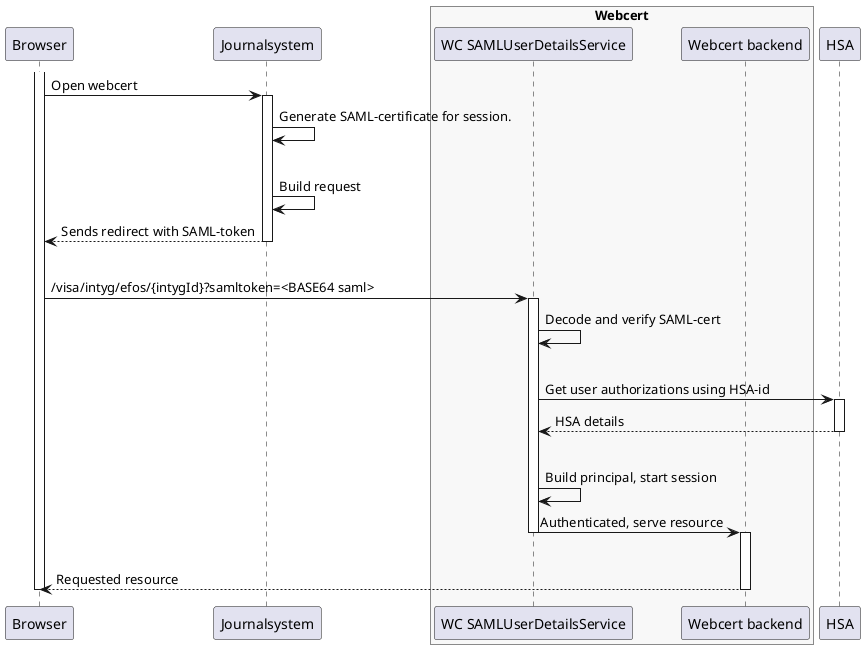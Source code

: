 @startuml
participant Browser
participant Journalsystem
box "Webcert" #F8F8F8
	participant "WC SAMLUserDetailsService"
	participant "Webcert backend"
end box
participant HSA
activate Browser
Browser -> Journalsystem: Open webcert

activate Journalsystem
Journalsystem -> Journalsystem: Generate SAML-certificate for session.

|||
Journalsystem -> Journalsystem: Build request
Journalsystem --> Browser: Sends redirect with SAML-token
deactivate Journalsystem

|||
Browser -> "WC SAMLUserDetailsService": /visa/intyg/efos/{intygId}?samltoken=<BASE64 saml>


activate  "WC SAMLUserDetailsService"


"WC SAMLUserDetailsService" -> "WC SAMLUserDetailsService": Decode and verify SAML-cert

|||
"WC SAMLUserDetailsService" -> HSA: Get user authorizations using HSA-id
activate HSA
HSA --> "WC SAMLUserDetailsService": HSA details
deactivate HSA
|||

"WC SAMLUserDetailsService" -> "WC SAMLUserDetailsService": Build principal, start session
"WC SAMLUserDetailsService" -> "Webcert backend": Authenticated, serve resource
 deactivate "WC SAMLUserDetailsService"
activate "Webcert backend"
|||
"Webcert backend" --> Browser: Requested resource

deactivate "Webcert backend"

deactivate Browser

@enduml
